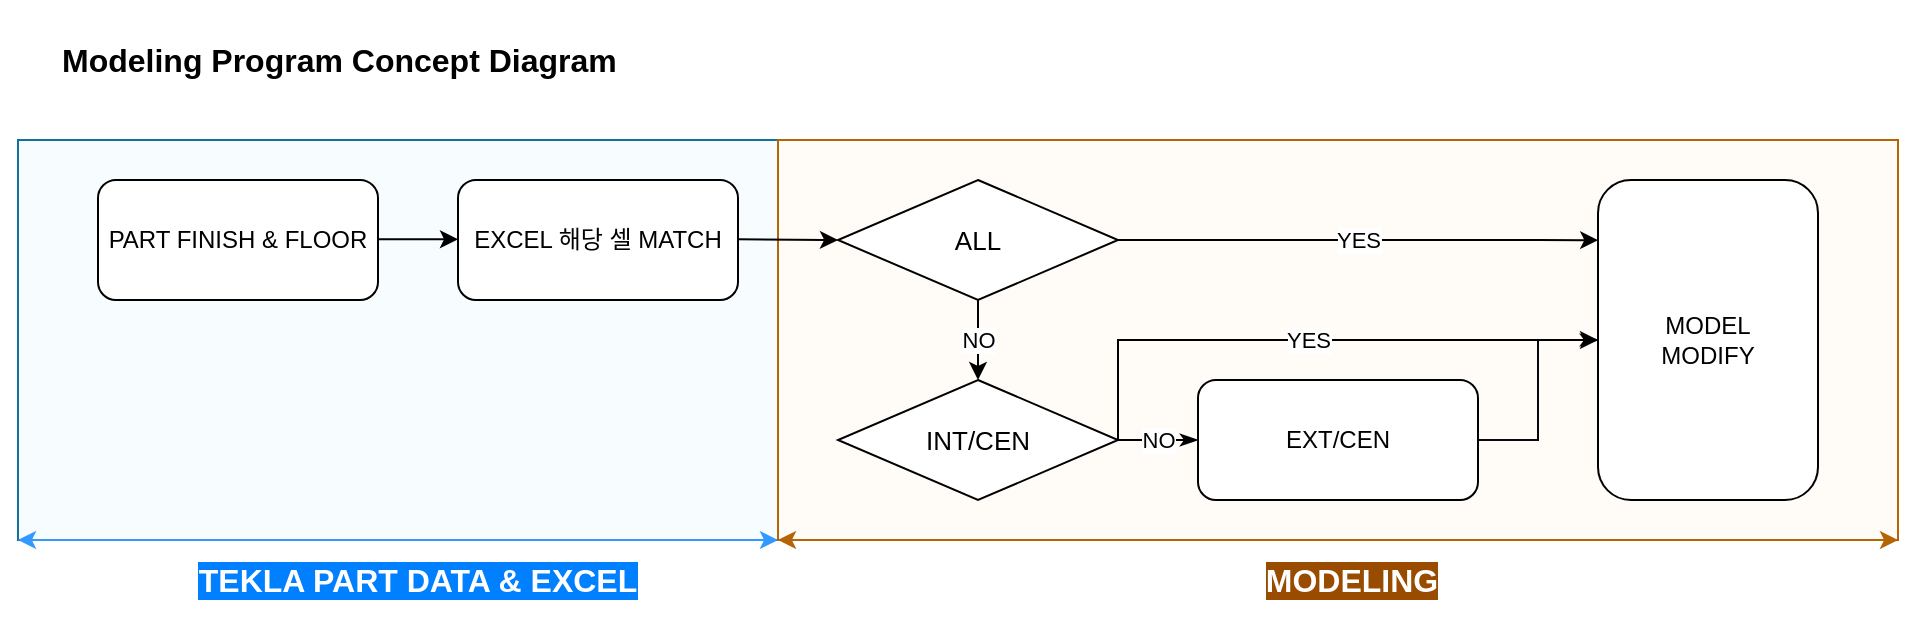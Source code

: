 <mxfile version="14.4.8" type="device"><diagram name="Page-1" id="12e1b939-464a-85fe-373e-61e167be1490"><mxGraphModel dx="1600" dy="914" grid="1" gridSize="10" guides="1" tooltips="1" connect="1" arrows="1" fold="1" page="1" pageScale="1.5" pageWidth="1169" pageHeight="826" background="#ffffff" math="0" shadow="0"><root><mxCell id="0"/><mxCell id="1" parent="0"/><mxCell id="N7Xb2TyUX8LNnztpfkSV-22" value="" style="rounded=0;whiteSpace=wrap;html=1;fillColor=#b1ddf0;strokeColor=#10739e;shadow=0;strokeOpacity=100;fillOpacity=10;" parent="1" vertex="1"><mxGeometry x="480" y="590" width="380" height="200" as="geometry"/></mxCell><mxCell id="N7Xb2TyUX8LNnztpfkSV-1" value="PART FINISH &amp;amp; FLOOR" style="rounded=1;whiteSpace=wrap;html=1;" parent="1" vertex="1"><mxGeometry x="520" y="610" width="140" height="60" as="geometry"/></mxCell><mxCell id="N7Xb2TyUX8LNnztpfkSV-3" value="Modeling Program Concept Diagram" style="rounded=0;whiteSpace=wrap;html=1;fillColor=none;strokeColor=none;fontSize=16;fontStyle=1;align=left;" parent="1" vertex="1"><mxGeometry x="500" y="520" width="310" height="60" as="geometry"/></mxCell><mxCell id="N7Xb2TyUX8LNnztpfkSV-18" value="EXCEL 해당 셀 MATCH" style="rounded=1;whiteSpace=wrap;html=1;" parent="1" vertex="1"><mxGeometry x="700" y="610" width="140" height="60" as="geometry"/></mxCell><mxCell id="N7Xb2TyUX8LNnztpfkSV-23" value="" style="rounded=0;whiteSpace=wrap;html=1;strokeColor=#b46504;shadow=0;strokeOpacity=100;fillOpacity=10;fillColor=#fad7ac;" parent="1" vertex="1"><mxGeometry x="860" y="590" width="560" height="200" as="geometry"/></mxCell><mxCell id="N7Xb2TyUX8LNnztpfkSV-25" value="" style="endArrow=classic;html=1;exitX=1;exitY=0.5;exitDx=0;exitDy=0;entryX=0;entryY=0.5;entryDx=0;entryDy=0;" parent="1" target="N7Xb2TyUX8LNnztpfkSV-41" edge="1"><mxGeometry width="50" height="50" relative="1" as="geometry"><mxPoint x="840" y="639.66" as="sourcePoint"/><mxPoint x="880" y="639.66" as="targetPoint"/></mxGeometry></mxCell><mxCell id="zy_15Xte1Jo5iC7NKrnu-2" style="edgeStyle=orthogonalEdgeStyle;rounded=0;jumpSize=7;orthogonalLoop=1;jettySize=auto;html=1;shadow=0;startArrow=none;startFill=0;endArrow=classic;endFill=1;strokeWidth=1;fontSize=14;fontColor=#474747;verticalAlign=middle;strokeColor=#05090D;" parent="1" source="N7Xb2TyUX8LNnztpfkSV-27" target="N7Xb2TyUX8LNnztpfkSV-29" edge="1"><mxGeometry relative="1" as="geometry"/></mxCell><mxCell id="N7Xb2TyUX8LNnztpfkSV-27" value="EXT/CEN" style="rounded=1;whiteSpace=wrap;html=1;" parent="1" vertex="1"><mxGeometry x="1070" y="710" width="140" height="60" as="geometry"/></mxCell><mxCell id="N7Xb2TyUX8LNnztpfkSV-29" value="MODEL&lt;br&gt;MODIFY" style="rounded=1;whiteSpace=wrap;html=1;" parent="1" vertex="1"><mxGeometry x="1270" y="610" width="110" height="160" as="geometry"/></mxCell><mxCell id="N7Xb2TyUX8LNnztpfkSV-31" value="NO" style="endArrow=classic;html=1;exitX=0.5;exitY=1;exitDx=0;exitDy=0;entryX=0.5;entryY=0;entryDx=0;entryDy=0;rounded=0;" parent="1" source="N7Xb2TyUX8LNnztpfkSV-41" target="uUuDZBZ8yotkgVylMaMB-2" edge="1"><mxGeometry width="50" height="50" relative="1" as="geometry"><mxPoint x="1020" y="640" as="sourcePoint"/><mxPoint x="1060" y="740" as="targetPoint"/><Array as="points"><mxPoint x="960" y="690"/></Array></mxGeometry></mxCell><mxCell id="N7Xb2TyUX8LNnztpfkSV-34" value="" style="endArrow=classic;html=1;exitX=1;exitY=0.5;exitDx=0;exitDy=0;entryX=0;entryY=0.5;entryDx=0;entryDy=0;" parent="1" edge="1"><mxGeometry width="50" height="50" relative="1" as="geometry"><mxPoint x="660" y="639.66" as="sourcePoint"/><mxPoint x="700" y="639.66" as="targetPoint"/></mxGeometry></mxCell><mxCell id="N7Xb2TyUX8LNnztpfkSV-36" value="" style="endArrow=classic;startArrow=classic;html=1;strokeColor=#3399FF;" parent="1" edge="1"><mxGeometry width="50" height="50" relative="1" as="geometry"><mxPoint x="480" y="790" as="sourcePoint"/><mxPoint x="860" y="790" as="targetPoint"/></mxGeometry></mxCell><mxCell id="N7Xb2TyUX8LNnztpfkSV-37" value="" style="endArrow=classic;startArrow=classic;html=1;strokeColor=#b46504;fillColor=#fad7ac;" parent="1" edge="1"><mxGeometry width="50" height="50" relative="1" as="geometry"><mxPoint x="860" y="790" as="sourcePoint"/><mxPoint x="1420" y="790" as="targetPoint"/></mxGeometry></mxCell><mxCell id="N7Xb2TyUX8LNnztpfkSV-39" value="TEKLA PART DATA &amp;amp; EXCEL" style="rounded=0;whiteSpace=wrap;html=1;fillColor=none;strokeColor=none;fontSize=16;fontStyle=1;labelBackgroundColor=#007FFF;fontColor=#FFFFFF;" parent="1" vertex="1"><mxGeometry x="560" y="780" width="240" height="60" as="geometry"/></mxCell><mxCell id="N7Xb2TyUX8LNnztpfkSV-40" value="MODELING" style="rounded=0;whiteSpace=wrap;html=1;fillColor=none;strokeColor=none;fontSize=16;fontStyle=1;labelBackgroundColor=#994C00;fontColor=#FFFFFF;" parent="1" vertex="1"><mxGeometry x="1087" y="780" width="120" height="60" as="geometry"/></mxCell><mxCell id="N7Xb2TyUX8LNnztpfkSV-41" value="ALL" style="rhombus;whiteSpace=wrap;html=1;shadow=0;labelBackgroundColor=none;fontSize=13;" parent="1" vertex="1"><mxGeometry x="890" y="610" width="140" height="60" as="geometry"/></mxCell><mxCell id="N7Xb2TyUX8LNnztpfkSV-42" value="YES" style="endArrow=classic;html=1;entryX=0.001;entryY=0.188;entryDx=0;entryDy=0;entryPerimeter=0;" parent="1" target="N7Xb2TyUX8LNnztpfkSV-29" edge="1"><mxGeometry width="50" height="50" relative="1" as="geometry"><mxPoint x="1030" y="640" as="sourcePoint"/><mxPoint x="1060" y="639.66" as="targetPoint"/><Array as="points"><mxPoint x="1230" y="640"/></Array></mxGeometry></mxCell><mxCell id="uUuDZBZ8yotkgVylMaMB-3" value="NO" style="edgeStyle=none;rounded=0;jumpSize=7;orthogonalLoop=1;jettySize=auto;html=1;shadow=0;startArrow=none;startFill=0;endArrow=classicThin;endFill=1;strokeWidth=1;fontSize=11;" edge="1" parent="1" source="uUuDZBZ8yotkgVylMaMB-2" target="N7Xb2TyUX8LNnztpfkSV-27"><mxGeometry relative="1" as="geometry"/></mxCell><mxCell id="uUuDZBZ8yotkgVylMaMB-2" value="INT/CEN" style="rhombus;whiteSpace=wrap;html=1;shadow=0;labelBackgroundColor=none;fontSize=13;" vertex="1" parent="1"><mxGeometry x="890" y="710" width="140" height="60" as="geometry"/></mxCell><mxCell id="uUuDZBZ8yotkgVylMaMB-4" value="YES" style="edgeStyle=none;rounded=0;jumpSize=7;orthogonalLoop=1;jettySize=auto;html=1;shadow=0;startArrow=none;startFill=0;endArrow=classicThin;endFill=1;strokeWidth=1;fontSize=11;entryX=0;entryY=0.5;entryDx=0;entryDy=0;exitX=1;exitY=0.5;exitDx=0;exitDy=0;" edge="1" parent="1" source="uUuDZBZ8yotkgVylMaMB-2" target="N7Xb2TyUX8LNnztpfkSV-29"><mxGeometry relative="1" as="geometry"><mxPoint x="1040" y="750" as="sourcePoint"/><mxPoint x="1080" y="750" as="targetPoint"/><Array as="points"><mxPoint x="1030" y="690"/></Array></mxGeometry></mxCell></root></mxGraphModel></diagram></mxfile>